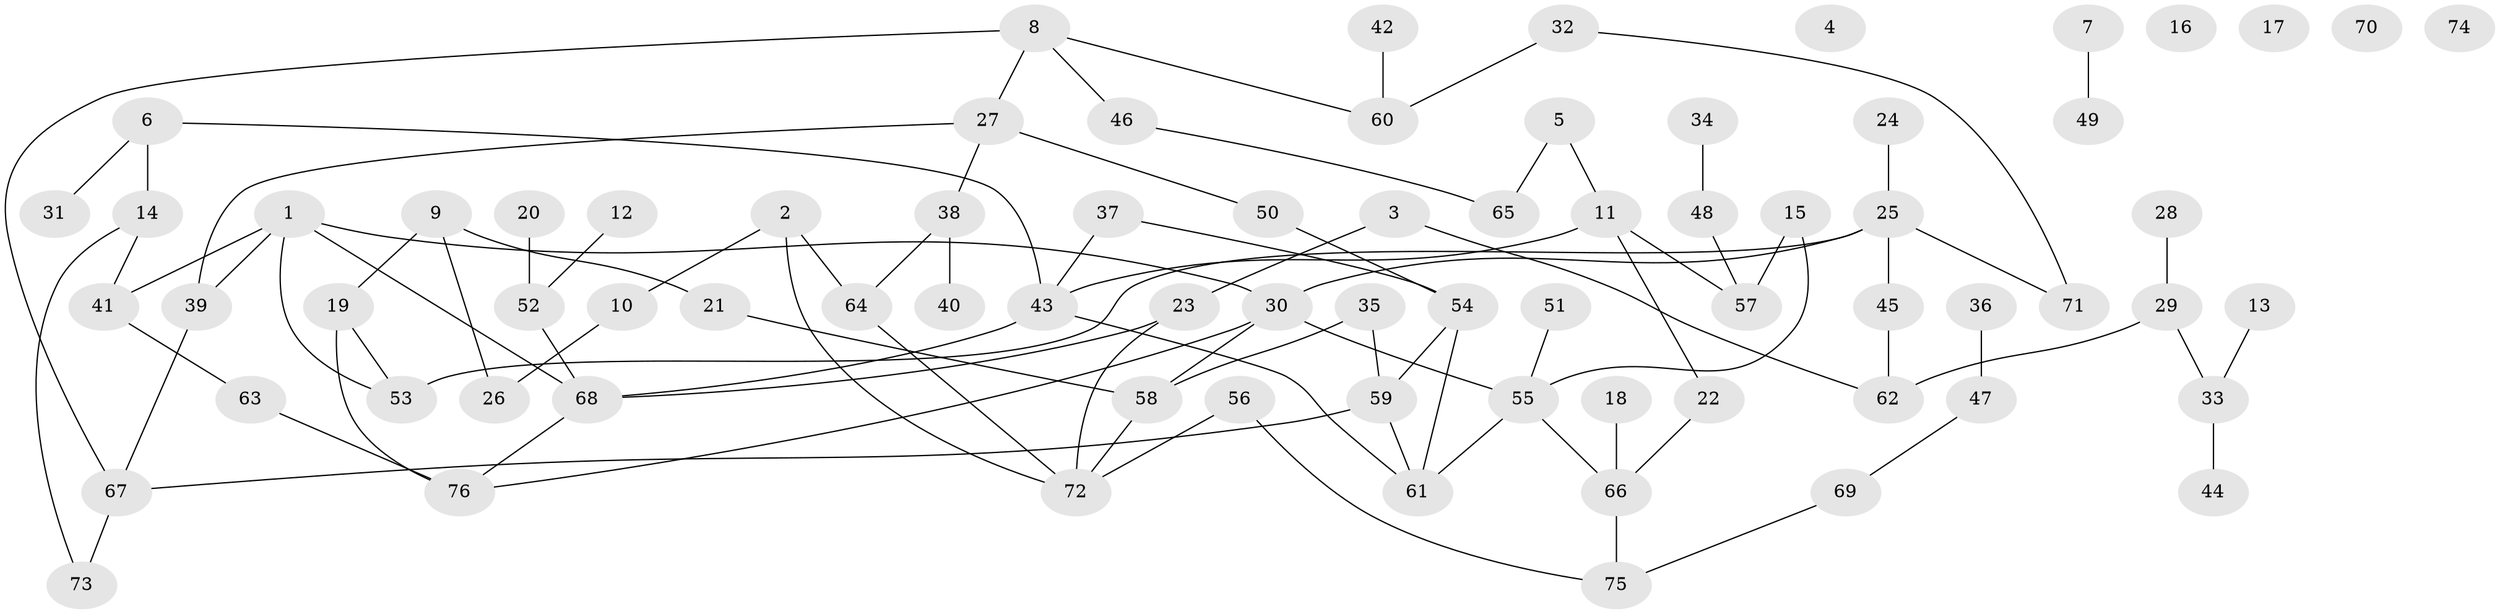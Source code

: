 // Generated by graph-tools (version 1.1) at 2025/13/03/09/25 04:13:14]
// undirected, 76 vertices, 93 edges
graph export_dot {
graph [start="1"]
  node [color=gray90,style=filled];
  1;
  2;
  3;
  4;
  5;
  6;
  7;
  8;
  9;
  10;
  11;
  12;
  13;
  14;
  15;
  16;
  17;
  18;
  19;
  20;
  21;
  22;
  23;
  24;
  25;
  26;
  27;
  28;
  29;
  30;
  31;
  32;
  33;
  34;
  35;
  36;
  37;
  38;
  39;
  40;
  41;
  42;
  43;
  44;
  45;
  46;
  47;
  48;
  49;
  50;
  51;
  52;
  53;
  54;
  55;
  56;
  57;
  58;
  59;
  60;
  61;
  62;
  63;
  64;
  65;
  66;
  67;
  68;
  69;
  70;
  71;
  72;
  73;
  74;
  75;
  76;
  1 -- 30;
  1 -- 39;
  1 -- 41;
  1 -- 53;
  1 -- 68;
  2 -- 10;
  2 -- 64;
  2 -- 72;
  3 -- 23;
  3 -- 62;
  5 -- 11;
  5 -- 65;
  6 -- 14;
  6 -- 31;
  6 -- 43;
  7 -- 49;
  8 -- 27;
  8 -- 46;
  8 -- 60;
  8 -- 67;
  9 -- 19;
  9 -- 21;
  9 -- 26;
  10 -- 26;
  11 -- 22;
  11 -- 43;
  11 -- 57;
  12 -- 52;
  13 -- 33;
  14 -- 41;
  14 -- 73;
  15 -- 55;
  15 -- 57;
  18 -- 66;
  19 -- 53;
  19 -- 76;
  20 -- 52;
  21 -- 58;
  22 -- 66;
  23 -- 68;
  23 -- 72;
  24 -- 25;
  25 -- 30;
  25 -- 45;
  25 -- 53;
  25 -- 71;
  27 -- 38;
  27 -- 39;
  27 -- 50;
  28 -- 29;
  29 -- 33;
  29 -- 62;
  30 -- 55;
  30 -- 58;
  30 -- 76;
  32 -- 60;
  32 -- 71;
  33 -- 44;
  34 -- 48;
  35 -- 58;
  35 -- 59;
  36 -- 47;
  37 -- 43;
  37 -- 54;
  38 -- 40;
  38 -- 64;
  39 -- 67;
  41 -- 63;
  42 -- 60;
  43 -- 61;
  43 -- 68;
  45 -- 62;
  46 -- 65;
  47 -- 69;
  48 -- 57;
  50 -- 54;
  51 -- 55;
  52 -- 68;
  54 -- 59;
  54 -- 61;
  55 -- 61;
  55 -- 66;
  56 -- 72;
  56 -- 75;
  58 -- 72;
  59 -- 61;
  59 -- 67;
  63 -- 76;
  64 -- 72;
  66 -- 75;
  67 -- 73;
  68 -- 76;
  69 -- 75;
}
